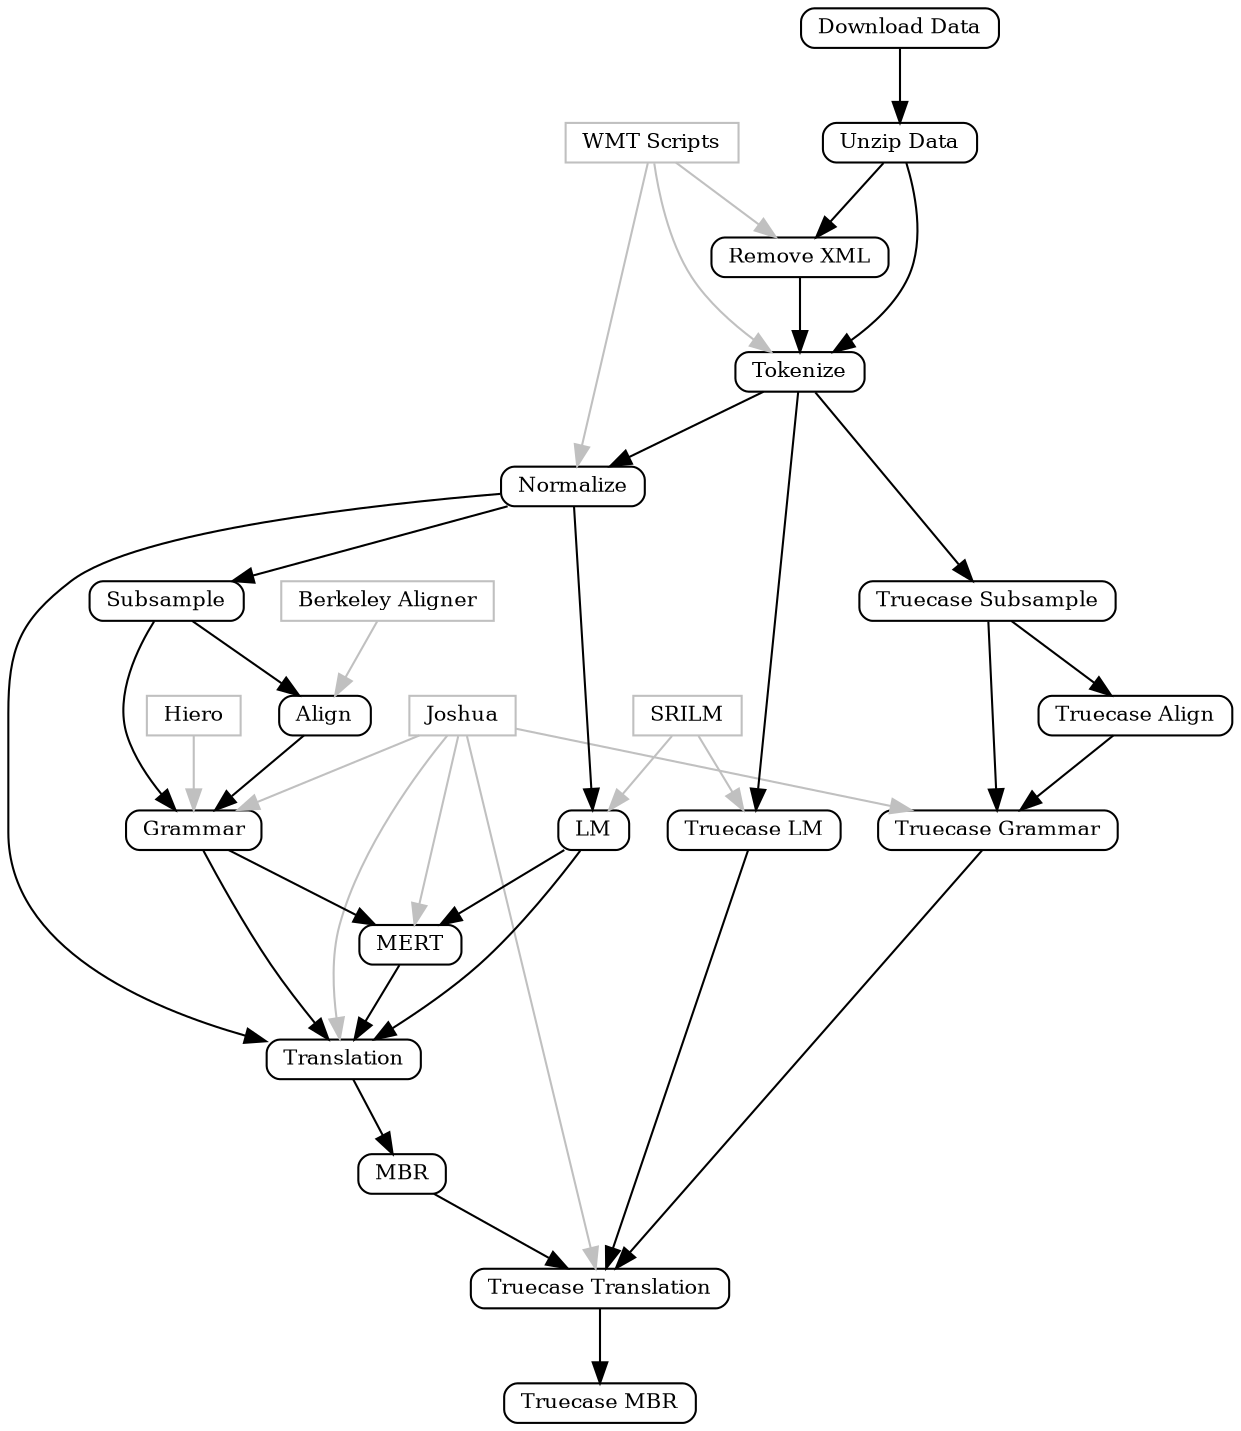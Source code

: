 digraph G {

		// We want all the shapes to be rounded rectangles
		node[shape=box, style=rounded,fontsize=10,height=0,width=0,textwidth=1];

	//subgraph clusterTools  { label="Tools"; 
		Scripts [style=solid,color=grey,label="WMT Scripts"]
		SRILM [style=solid,color=grey,label="SRILM"]
		BerkeleyAligner [style=solid,color=grey,label="Berkeley Aligner"]
		Hiero [style=solid,color=grey]
		Joshua [style=solid,color=grey]
	//}

	//subgraph clusterPreprocess { label="Preprocess Data";
		OriginalData [label="Download Data"]
		OriginalDataUnzipped [label="Unzip Data"]
		RemoveXML [label="Remove XML"]
		Tokenize
		Normalize
	//	}
		
	//	subgraph clusterTrain { label="Train Models"
			LM [label="LM"]
			Subsample
			Align
			Grammar
			MERT
	//	}
		
				
	//	subgraph clusterTrainRecase { label="Train Recaser"
			RecaseLM [label="Truecase LM"]
			RecaseSubsample [label="Truecase Subsample"]
			RecaseAlign [label="Truecase Align"]
			RecaseGrammar [label="Truecase Grammar"]
	//	}
		
	//	subgraph clusterTranslate {
			Translate [label="Translation"]
			MBR
			Recase [label="Truecase Translation"]
			RecaseMBR [label="Truecase MBR"]
	//	}
		
		// Preprocessing dependencies
		OriginalData -> OriginalDataUnzipped	
		OriginalDataUnzipped -> RemoveXML
		OriginalDataUnzipped -> Tokenize
		RemoveXML -> Tokenize
		Tokenize -> Normalize

		Normalize -> LM
		Normalize -> Subsample
		Subsample -> Align
		Subsample -> Grammar
		Align -> Grammar
		Grammar -> MERT
		LM -> MERT
		
		MERT -> Translate
		Grammar -> Translate
		LM -> Translate
		Normalize -> Translate
		
		Tokenize -> RecaseLM
		Tokenize -> RecaseSubsample
		RecaseSubsample -> RecaseAlign
		RecaseSubsample -> RecaseGrammar

		RecaseAlign -> RecaseGrammar
		RecaseGrammar -> Recase
		RecaseLM -> Recase

		Translate -> MBR
		MBR -> Recase
		Recase -> RecaseMBR



		// Preprocessing tools dependencies
		Scripts -> RemoveXML [color=grey]
		Scripts -> Tokenize [color=grey]
		Scripts -> Normalize [color=grey]
		
		SRILM -> LM [color=grey]
		SRILM -> RecaseLM [color=grey]
		
		BerkeleyAligner -> Align [color=grey]
		
		Hiero -> Grammar [color=grey]
		Joshua -> Grammar [color=grey]
		
		Joshua -> MERT [color=grey]
		Joshua -> Translate [color=grey]
		Joshua -> Recase [color=grey]
		Joshua -> RecaseGrammar [color=grey]
		
		//Joshua -> Subsample [color=grey]
		//Joshua -> RecaseSubsample [color=grey]

		}